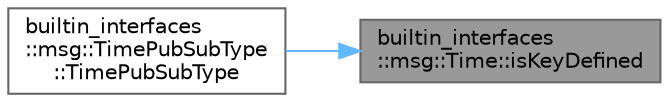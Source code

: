 digraph "builtin_interfaces::msg::Time::isKeyDefined"
{
 // INTERACTIVE_SVG=YES
 // LATEX_PDF_SIZE
  bgcolor="transparent";
  edge [fontname=Helvetica,fontsize=10,labelfontname=Helvetica,labelfontsize=10];
  node [fontname=Helvetica,fontsize=10,shape=box,height=0.2,width=0.4];
  rankdir="RL";
  Node1 [id="Node000001",label="builtin_interfaces\l::msg::Time::isKeyDefined",height=0.2,width=0.4,color="gray40", fillcolor="grey60", style="filled", fontcolor="black",tooltip="This function tells you if the Key has been defined for this type"];
  Node1 -> Node2 [id="edge1_Node000001_Node000002",dir="back",color="steelblue1",style="solid",tooltip=" "];
  Node2 [id="Node000002",label="builtin_interfaces\l::msg::TimePubSubType\l::TimePubSubType",height=0.2,width=0.4,color="grey40", fillcolor="white", style="filled",URL="$d6/d56/classbuiltin__interfaces_1_1msg_1_1TimePubSubType.html#ab50e8c9b217814d11c12a4569afef53d",tooltip=" "];
}
